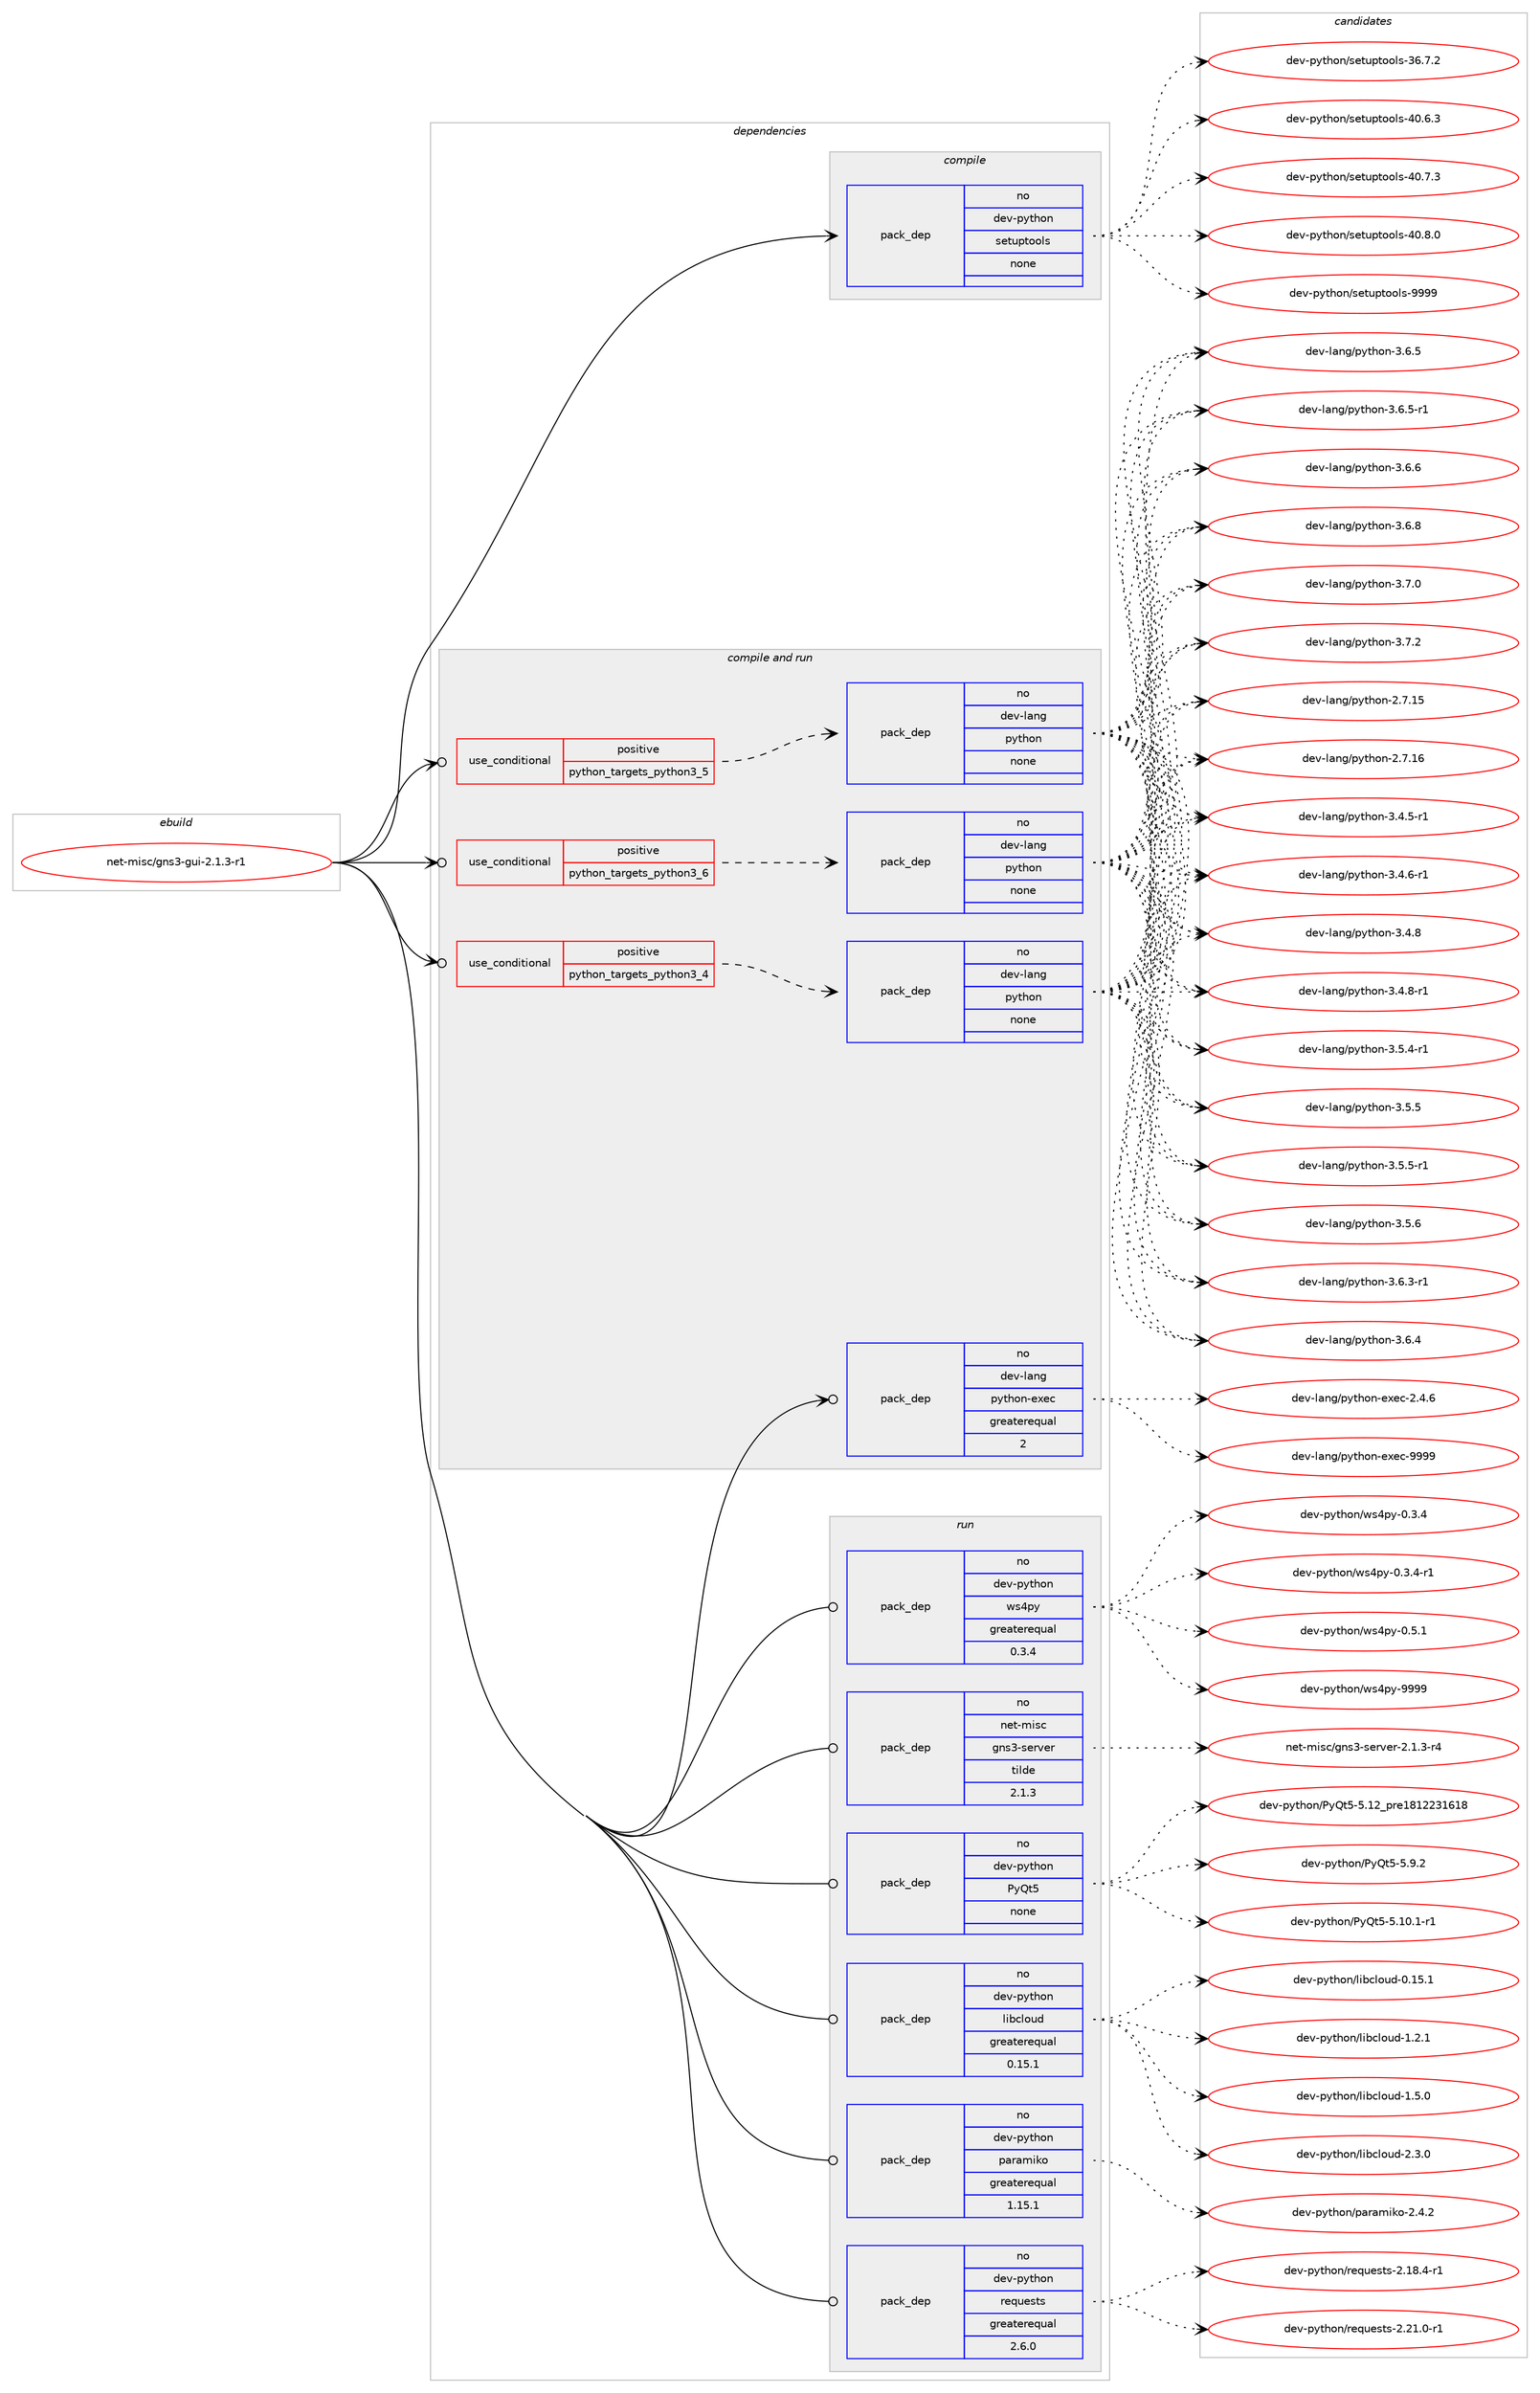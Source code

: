 digraph prolog {

# *************
# Graph options
# *************

newrank=true;
concentrate=true;
compound=true;
graph [rankdir=LR,fontname=Helvetica,fontsize=10,ranksep=1.5];#, ranksep=2.5, nodesep=0.2];
edge  [arrowhead=vee];
node  [fontname=Helvetica,fontsize=10];

# **********
# The ebuild
# **********

subgraph cluster_leftcol {
color=gray;
rank=same;
label=<<i>ebuild</i>>;
id [label="net-misc/gns3-gui-2.1.3-r1", color=red, width=4, href="../net-misc/gns3-gui-2.1.3-r1.svg"];
}

# ****************
# The dependencies
# ****************

subgraph cluster_midcol {
color=gray;
label=<<i>dependencies</i>>;
subgraph cluster_compile {
fillcolor="#eeeeee";
style=filled;
label=<<i>compile</i>>;
subgraph pack1192426 {
dependency1667890 [label=<<TABLE BORDER="0" CELLBORDER="1" CELLSPACING="0" CELLPADDING="4" WIDTH="220"><TR><TD ROWSPAN="6" CELLPADDING="30">pack_dep</TD></TR><TR><TD WIDTH="110">no</TD></TR><TR><TD>dev-python</TD></TR><TR><TD>setuptools</TD></TR><TR><TD>none</TD></TR><TR><TD></TD></TR></TABLE>>, shape=none, color=blue];
}
id:e -> dependency1667890:w [weight=20,style="solid",arrowhead="vee"];
}
subgraph cluster_compileandrun {
fillcolor="#eeeeee";
style=filled;
label=<<i>compile and run</i>>;
subgraph cond448349 {
dependency1667891 [label=<<TABLE BORDER="0" CELLBORDER="1" CELLSPACING="0" CELLPADDING="4"><TR><TD ROWSPAN="3" CELLPADDING="10">use_conditional</TD></TR><TR><TD>positive</TD></TR><TR><TD>python_targets_python3_4</TD></TR></TABLE>>, shape=none, color=red];
subgraph pack1192427 {
dependency1667892 [label=<<TABLE BORDER="0" CELLBORDER="1" CELLSPACING="0" CELLPADDING="4" WIDTH="220"><TR><TD ROWSPAN="6" CELLPADDING="30">pack_dep</TD></TR><TR><TD WIDTH="110">no</TD></TR><TR><TD>dev-lang</TD></TR><TR><TD>python</TD></TR><TR><TD>none</TD></TR><TR><TD></TD></TR></TABLE>>, shape=none, color=blue];
}
dependency1667891:e -> dependency1667892:w [weight=20,style="dashed",arrowhead="vee"];
}
id:e -> dependency1667891:w [weight=20,style="solid",arrowhead="odotvee"];
subgraph cond448350 {
dependency1667893 [label=<<TABLE BORDER="0" CELLBORDER="1" CELLSPACING="0" CELLPADDING="4"><TR><TD ROWSPAN="3" CELLPADDING="10">use_conditional</TD></TR><TR><TD>positive</TD></TR><TR><TD>python_targets_python3_5</TD></TR></TABLE>>, shape=none, color=red];
subgraph pack1192428 {
dependency1667894 [label=<<TABLE BORDER="0" CELLBORDER="1" CELLSPACING="0" CELLPADDING="4" WIDTH="220"><TR><TD ROWSPAN="6" CELLPADDING="30">pack_dep</TD></TR><TR><TD WIDTH="110">no</TD></TR><TR><TD>dev-lang</TD></TR><TR><TD>python</TD></TR><TR><TD>none</TD></TR><TR><TD></TD></TR></TABLE>>, shape=none, color=blue];
}
dependency1667893:e -> dependency1667894:w [weight=20,style="dashed",arrowhead="vee"];
}
id:e -> dependency1667893:w [weight=20,style="solid",arrowhead="odotvee"];
subgraph cond448351 {
dependency1667895 [label=<<TABLE BORDER="0" CELLBORDER="1" CELLSPACING="0" CELLPADDING="4"><TR><TD ROWSPAN="3" CELLPADDING="10">use_conditional</TD></TR><TR><TD>positive</TD></TR><TR><TD>python_targets_python3_6</TD></TR></TABLE>>, shape=none, color=red];
subgraph pack1192429 {
dependency1667896 [label=<<TABLE BORDER="0" CELLBORDER="1" CELLSPACING="0" CELLPADDING="4" WIDTH="220"><TR><TD ROWSPAN="6" CELLPADDING="30">pack_dep</TD></TR><TR><TD WIDTH="110">no</TD></TR><TR><TD>dev-lang</TD></TR><TR><TD>python</TD></TR><TR><TD>none</TD></TR><TR><TD></TD></TR></TABLE>>, shape=none, color=blue];
}
dependency1667895:e -> dependency1667896:w [weight=20,style="dashed",arrowhead="vee"];
}
id:e -> dependency1667895:w [weight=20,style="solid",arrowhead="odotvee"];
subgraph pack1192430 {
dependency1667897 [label=<<TABLE BORDER="0" CELLBORDER="1" CELLSPACING="0" CELLPADDING="4" WIDTH="220"><TR><TD ROWSPAN="6" CELLPADDING="30">pack_dep</TD></TR><TR><TD WIDTH="110">no</TD></TR><TR><TD>dev-lang</TD></TR><TR><TD>python-exec</TD></TR><TR><TD>greaterequal</TD></TR><TR><TD>2</TD></TR></TABLE>>, shape=none, color=blue];
}
id:e -> dependency1667897:w [weight=20,style="solid",arrowhead="odotvee"];
}
subgraph cluster_run {
fillcolor="#eeeeee";
style=filled;
label=<<i>run</i>>;
subgraph pack1192431 {
dependency1667898 [label=<<TABLE BORDER="0" CELLBORDER="1" CELLSPACING="0" CELLPADDING="4" WIDTH="220"><TR><TD ROWSPAN="6" CELLPADDING="30">pack_dep</TD></TR><TR><TD WIDTH="110">no</TD></TR><TR><TD>dev-python</TD></TR><TR><TD>PyQt5</TD></TR><TR><TD>none</TD></TR><TR><TD></TD></TR></TABLE>>, shape=none, color=blue];
}
id:e -> dependency1667898:w [weight=20,style="solid",arrowhead="odot"];
subgraph pack1192432 {
dependency1667899 [label=<<TABLE BORDER="0" CELLBORDER="1" CELLSPACING="0" CELLPADDING="4" WIDTH="220"><TR><TD ROWSPAN="6" CELLPADDING="30">pack_dep</TD></TR><TR><TD WIDTH="110">no</TD></TR><TR><TD>dev-python</TD></TR><TR><TD>libcloud</TD></TR><TR><TD>greaterequal</TD></TR><TR><TD>0.15.1</TD></TR></TABLE>>, shape=none, color=blue];
}
id:e -> dependency1667899:w [weight=20,style="solid",arrowhead="odot"];
subgraph pack1192433 {
dependency1667900 [label=<<TABLE BORDER="0" CELLBORDER="1" CELLSPACING="0" CELLPADDING="4" WIDTH="220"><TR><TD ROWSPAN="6" CELLPADDING="30">pack_dep</TD></TR><TR><TD WIDTH="110">no</TD></TR><TR><TD>dev-python</TD></TR><TR><TD>paramiko</TD></TR><TR><TD>greaterequal</TD></TR><TR><TD>1.15.1</TD></TR></TABLE>>, shape=none, color=blue];
}
id:e -> dependency1667900:w [weight=20,style="solid",arrowhead="odot"];
subgraph pack1192434 {
dependency1667901 [label=<<TABLE BORDER="0" CELLBORDER="1" CELLSPACING="0" CELLPADDING="4" WIDTH="220"><TR><TD ROWSPAN="6" CELLPADDING="30">pack_dep</TD></TR><TR><TD WIDTH="110">no</TD></TR><TR><TD>dev-python</TD></TR><TR><TD>requests</TD></TR><TR><TD>greaterequal</TD></TR><TR><TD>2.6.0</TD></TR></TABLE>>, shape=none, color=blue];
}
id:e -> dependency1667901:w [weight=20,style="solid",arrowhead="odot"];
subgraph pack1192435 {
dependency1667902 [label=<<TABLE BORDER="0" CELLBORDER="1" CELLSPACING="0" CELLPADDING="4" WIDTH="220"><TR><TD ROWSPAN="6" CELLPADDING="30">pack_dep</TD></TR><TR><TD WIDTH="110">no</TD></TR><TR><TD>dev-python</TD></TR><TR><TD>ws4py</TD></TR><TR><TD>greaterequal</TD></TR><TR><TD>0.3.4</TD></TR></TABLE>>, shape=none, color=blue];
}
id:e -> dependency1667902:w [weight=20,style="solid",arrowhead="odot"];
subgraph pack1192436 {
dependency1667903 [label=<<TABLE BORDER="0" CELLBORDER="1" CELLSPACING="0" CELLPADDING="4" WIDTH="220"><TR><TD ROWSPAN="6" CELLPADDING="30">pack_dep</TD></TR><TR><TD WIDTH="110">no</TD></TR><TR><TD>net-misc</TD></TR><TR><TD>gns3-server</TD></TR><TR><TD>tilde</TD></TR><TR><TD>2.1.3</TD></TR></TABLE>>, shape=none, color=blue];
}
id:e -> dependency1667903:w [weight=20,style="solid",arrowhead="odot"];
}
}

# **************
# The candidates
# **************

subgraph cluster_choices {
rank=same;
color=gray;
label=<<i>candidates</i>>;

subgraph choice1192426 {
color=black;
nodesep=1;
choice100101118451121211161041111104711510111611711211611111110811545515446554650 [label="dev-python/setuptools-36.7.2", color=red, width=4,href="../dev-python/setuptools-36.7.2.svg"];
choice100101118451121211161041111104711510111611711211611111110811545524846544651 [label="dev-python/setuptools-40.6.3", color=red, width=4,href="../dev-python/setuptools-40.6.3.svg"];
choice100101118451121211161041111104711510111611711211611111110811545524846554651 [label="dev-python/setuptools-40.7.3", color=red, width=4,href="../dev-python/setuptools-40.7.3.svg"];
choice100101118451121211161041111104711510111611711211611111110811545524846564648 [label="dev-python/setuptools-40.8.0", color=red, width=4,href="../dev-python/setuptools-40.8.0.svg"];
choice10010111845112121116104111110471151011161171121161111111081154557575757 [label="dev-python/setuptools-9999", color=red, width=4,href="../dev-python/setuptools-9999.svg"];
dependency1667890:e -> choice100101118451121211161041111104711510111611711211611111110811545515446554650:w [style=dotted,weight="100"];
dependency1667890:e -> choice100101118451121211161041111104711510111611711211611111110811545524846544651:w [style=dotted,weight="100"];
dependency1667890:e -> choice100101118451121211161041111104711510111611711211611111110811545524846554651:w [style=dotted,weight="100"];
dependency1667890:e -> choice100101118451121211161041111104711510111611711211611111110811545524846564648:w [style=dotted,weight="100"];
dependency1667890:e -> choice10010111845112121116104111110471151011161171121161111111081154557575757:w [style=dotted,weight="100"];
}
subgraph choice1192427 {
color=black;
nodesep=1;
choice10010111845108971101034711212111610411111045504655464953 [label="dev-lang/python-2.7.15", color=red, width=4,href="../dev-lang/python-2.7.15.svg"];
choice10010111845108971101034711212111610411111045504655464954 [label="dev-lang/python-2.7.16", color=red, width=4,href="../dev-lang/python-2.7.16.svg"];
choice1001011184510897110103471121211161041111104551465246534511449 [label="dev-lang/python-3.4.5-r1", color=red, width=4,href="../dev-lang/python-3.4.5-r1.svg"];
choice1001011184510897110103471121211161041111104551465246544511449 [label="dev-lang/python-3.4.6-r1", color=red, width=4,href="../dev-lang/python-3.4.6-r1.svg"];
choice100101118451089711010347112121116104111110455146524656 [label="dev-lang/python-3.4.8", color=red, width=4,href="../dev-lang/python-3.4.8.svg"];
choice1001011184510897110103471121211161041111104551465246564511449 [label="dev-lang/python-3.4.8-r1", color=red, width=4,href="../dev-lang/python-3.4.8-r1.svg"];
choice1001011184510897110103471121211161041111104551465346524511449 [label="dev-lang/python-3.5.4-r1", color=red, width=4,href="../dev-lang/python-3.5.4-r1.svg"];
choice100101118451089711010347112121116104111110455146534653 [label="dev-lang/python-3.5.5", color=red, width=4,href="../dev-lang/python-3.5.5.svg"];
choice1001011184510897110103471121211161041111104551465346534511449 [label="dev-lang/python-3.5.5-r1", color=red, width=4,href="../dev-lang/python-3.5.5-r1.svg"];
choice100101118451089711010347112121116104111110455146534654 [label="dev-lang/python-3.5.6", color=red, width=4,href="../dev-lang/python-3.5.6.svg"];
choice1001011184510897110103471121211161041111104551465446514511449 [label="dev-lang/python-3.6.3-r1", color=red, width=4,href="../dev-lang/python-3.6.3-r1.svg"];
choice100101118451089711010347112121116104111110455146544652 [label="dev-lang/python-3.6.4", color=red, width=4,href="../dev-lang/python-3.6.4.svg"];
choice100101118451089711010347112121116104111110455146544653 [label="dev-lang/python-3.6.5", color=red, width=4,href="../dev-lang/python-3.6.5.svg"];
choice1001011184510897110103471121211161041111104551465446534511449 [label="dev-lang/python-3.6.5-r1", color=red, width=4,href="../dev-lang/python-3.6.5-r1.svg"];
choice100101118451089711010347112121116104111110455146544654 [label="dev-lang/python-3.6.6", color=red, width=4,href="../dev-lang/python-3.6.6.svg"];
choice100101118451089711010347112121116104111110455146544656 [label="dev-lang/python-3.6.8", color=red, width=4,href="../dev-lang/python-3.6.8.svg"];
choice100101118451089711010347112121116104111110455146554648 [label="dev-lang/python-3.7.0", color=red, width=4,href="../dev-lang/python-3.7.0.svg"];
choice100101118451089711010347112121116104111110455146554650 [label="dev-lang/python-3.7.2", color=red, width=4,href="../dev-lang/python-3.7.2.svg"];
dependency1667892:e -> choice10010111845108971101034711212111610411111045504655464953:w [style=dotted,weight="100"];
dependency1667892:e -> choice10010111845108971101034711212111610411111045504655464954:w [style=dotted,weight="100"];
dependency1667892:e -> choice1001011184510897110103471121211161041111104551465246534511449:w [style=dotted,weight="100"];
dependency1667892:e -> choice1001011184510897110103471121211161041111104551465246544511449:w [style=dotted,weight="100"];
dependency1667892:e -> choice100101118451089711010347112121116104111110455146524656:w [style=dotted,weight="100"];
dependency1667892:e -> choice1001011184510897110103471121211161041111104551465246564511449:w [style=dotted,weight="100"];
dependency1667892:e -> choice1001011184510897110103471121211161041111104551465346524511449:w [style=dotted,weight="100"];
dependency1667892:e -> choice100101118451089711010347112121116104111110455146534653:w [style=dotted,weight="100"];
dependency1667892:e -> choice1001011184510897110103471121211161041111104551465346534511449:w [style=dotted,weight="100"];
dependency1667892:e -> choice100101118451089711010347112121116104111110455146534654:w [style=dotted,weight="100"];
dependency1667892:e -> choice1001011184510897110103471121211161041111104551465446514511449:w [style=dotted,weight="100"];
dependency1667892:e -> choice100101118451089711010347112121116104111110455146544652:w [style=dotted,weight="100"];
dependency1667892:e -> choice100101118451089711010347112121116104111110455146544653:w [style=dotted,weight="100"];
dependency1667892:e -> choice1001011184510897110103471121211161041111104551465446534511449:w [style=dotted,weight="100"];
dependency1667892:e -> choice100101118451089711010347112121116104111110455146544654:w [style=dotted,weight="100"];
dependency1667892:e -> choice100101118451089711010347112121116104111110455146544656:w [style=dotted,weight="100"];
dependency1667892:e -> choice100101118451089711010347112121116104111110455146554648:w [style=dotted,weight="100"];
dependency1667892:e -> choice100101118451089711010347112121116104111110455146554650:w [style=dotted,weight="100"];
}
subgraph choice1192428 {
color=black;
nodesep=1;
choice10010111845108971101034711212111610411111045504655464953 [label="dev-lang/python-2.7.15", color=red, width=4,href="../dev-lang/python-2.7.15.svg"];
choice10010111845108971101034711212111610411111045504655464954 [label="dev-lang/python-2.7.16", color=red, width=4,href="../dev-lang/python-2.7.16.svg"];
choice1001011184510897110103471121211161041111104551465246534511449 [label="dev-lang/python-3.4.5-r1", color=red, width=4,href="../dev-lang/python-3.4.5-r1.svg"];
choice1001011184510897110103471121211161041111104551465246544511449 [label="dev-lang/python-3.4.6-r1", color=red, width=4,href="../dev-lang/python-3.4.6-r1.svg"];
choice100101118451089711010347112121116104111110455146524656 [label="dev-lang/python-3.4.8", color=red, width=4,href="../dev-lang/python-3.4.8.svg"];
choice1001011184510897110103471121211161041111104551465246564511449 [label="dev-lang/python-3.4.8-r1", color=red, width=4,href="../dev-lang/python-3.4.8-r1.svg"];
choice1001011184510897110103471121211161041111104551465346524511449 [label="dev-lang/python-3.5.4-r1", color=red, width=4,href="../dev-lang/python-3.5.4-r1.svg"];
choice100101118451089711010347112121116104111110455146534653 [label="dev-lang/python-3.5.5", color=red, width=4,href="../dev-lang/python-3.5.5.svg"];
choice1001011184510897110103471121211161041111104551465346534511449 [label="dev-lang/python-3.5.5-r1", color=red, width=4,href="../dev-lang/python-3.5.5-r1.svg"];
choice100101118451089711010347112121116104111110455146534654 [label="dev-lang/python-3.5.6", color=red, width=4,href="../dev-lang/python-3.5.6.svg"];
choice1001011184510897110103471121211161041111104551465446514511449 [label="dev-lang/python-3.6.3-r1", color=red, width=4,href="../dev-lang/python-3.6.3-r1.svg"];
choice100101118451089711010347112121116104111110455146544652 [label="dev-lang/python-3.6.4", color=red, width=4,href="../dev-lang/python-3.6.4.svg"];
choice100101118451089711010347112121116104111110455146544653 [label="dev-lang/python-3.6.5", color=red, width=4,href="../dev-lang/python-3.6.5.svg"];
choice1001011184510897110103471121211161041111104551465446534511449 [label="dev-lang/python-3.6.5-r1", color=red, width=4,href="../dev-lang/python-3.6.5-r1.svg"];
choice100101118451089711010347112121116104111110455146544654 [label="dev-lang/python-3.6.6", color=red, width=4,href="../dev-lang/python-3.6.6.svg"];
choice100101118451089711010347112121116104111110455146544656 [label="dev-lang/python-3.6.8", color=red, width=4,href="../dev-lang/python-3.6.8.svg"];
choice100101118451089711010347112121116104111110455146554648 [label="dev-lang/python-3.7.0", color=red, width=4,href="../dev-lang/python-3.7.0.svg"];
choice100101118451089711010347112121116104111110455146554650 [label="dev-lang/python-3.7.2", color=red, width=4,href="../dev-lang/python-3.7.2.svg"];
dependency1667894:e -> choice10010111845108971101034711212111610411111045504655464953:w [style=dotted,weight="100"];
dependency1667894:e -> choice10010111845108971101034711212111610411111045504655464954:w [style=dotted,weight="100"];
dependency1667894:e -> choice1001011184510897110103471121211161041111104551465246534511449:w [style=dotted,weight="100"];
dependency1667894:e -> choice1001011184510897110103471121211161041111104551465246544511449:w [style=dotted,weight="100"];
dependency1667894:e -> choice100101118451089711010347112121116104111110455146524656:w [style=dotted,weight="100"];
dependency1667894:e -> choice1001011184510897110103471121211161041111104551465246564511449:w [style=dotted,weight="100"];
dependency1667894:e -> choice1001011184510897110103471121211161041111104551465346524511449:w [style=dotted,weight="100"];
dependency1667894:e -> choice100101118451089711010347112121116104111110455146534653:w [style=dotted,weight="100"];
dependency1667894:e -> choice1001011184510897110103471121211161041111104551465346534511449:w [style=dotted,weight="100"];
dependency1667894:e -> choice100101118451089711010347112121116104111110455146534654:w [style=dotted,weight="100"];
dependency1667894:e -> choice1001011184510897110103471121211161041111104551465446514511449:w [style=dotted,weight="100"];
dependency1667894:e -> choice100101118451089711010347112121116104111110455146544652:w [style=dotted,weight="100"];
dependency1667894:e -> choice100101118451089711010347112121116104111110455146544653:w [style=dotted,weight="100"];
dependency1667894:e -> choice1001011184510897110103471121211161041111104551465446534511449:w [style=dotted,weight="100"];
dependency1667894:e -> choice100101118451089711010347112121116104111110455146544654:w [style=dotted,weight="100"];
dependency1667894:e -> choice100101118451089711010347112121116104111110455146544656:w [style=dotted,weight="100"];
dependency1667894:e -> choice100101118451089711010347112121116104111110455146554648:w [style=dotted,weight="100"];
dependency1667894:e -> choice100101118451089711010347112121116104111110455146554650:w [style=dotted,weight="100"];
}
subgraph choice1192429 {
color=black;
nodesep=1;
choice10010111845108971101034711212111610411111045504655464953 [label="dev-lang/python-2.7.15", color=red, width=4,href="../dev-lang/python-2.7.15.svg"];
choice10010111845108971101034711212111610411111045504655464954 [label="dev-lang/python-2.7.16", color=red, width=4,href="../dev-lang/python-2.7.16.svg"];
choice1001011184510897110103471121211161041111104551465246534511449 [label="dev-lang/python-3.4.5-r1", color=red, width=4,href="../dev-lang/python-3.4.5-r1.svg"];
choice1001011184510897110103471121211161041111104551465246544511449 [label="dev-lang/python-3.4.6-r1", color=red, width=4,href="../dev-lang/python-3.4.6-r1.svg"];
choice100101118451089711010347112121116104111110455146524656 [label="dev-lang/python-3.4.8", color=red, width=4,href="../dev-lang/python-3.4.8.svg"];
choice1001011184510897110103471121211161041111104551465246564511449 [label="dev-lang/python-3.4.8-r1", color=red, width=4,href="../dev-lang/python-3.4.8-r1.svg"];
choice1001011184510897110103471121211161041111104551465346524511449 [label="dev-lang/python-3.5.4-r1", color=red, width=4,href="../dev-lang/python-3.5.4-r1.svg"];
choice100101118451089711010347112121116104111110455146534653 [label="dev-lang/python-3.5.5", color=red, width=4,href="../dev-lang/python-3.5.5.svg"];
choice1001011184510897110103471121211161041111104551465346534511449 [label="dev-lang/python-3.5.5-r1", color=red, width=4,href="../dev-lang/python-3.5.5-r1.svg"];
choice100101118451089711010347112121116104111110455146534654 [label="dev-lang/python-3.5.6", color=red, width=4,href="../dev-lang/python-3.5.6.svg"];
choice1001011184510897110103471121211161041111104551465446514511449 [label="dev-lang/python-3.6.3-r1", color=red, width=4,href="../dev-lang/python-3.6.3-r1.svg"];
choice100101118451089711010347112121116104111110455146544652 [label="dev-lang/python-3.6.4", color=red, width=4,href="../dev-lang/python-3.6.4.svg"];
choice100101118451089711010347112121116104111110455146544653 [label="dev-lang/python-3.6.5", color=red, width=4,href="../dev-lang/python-3.6.5.svg"];
choice1001011184510897110103471121211161041111104551465446534511449 [label="dev-lang/python-3.6.5-r1", color=red, width=4,href="../dev-lang/python-3.6.5-r1.svg"];
choice100101118451089711010347112121116104111110455146544654 [label="dev-lang/python-3.6.6", color=red, width=4,href="../dev-lang/python-3.6.6.svg"];
choice100101118451089711010347112121116104111110455146544656 [label="dev-lang/python-3.6.8", color=red, width=4,href="../dev-lang/python-3.6.8.svg"];
choice100101118451089711010347112121116104111110455146554648 [label="dev-lang/python-3.7.0", color=red, width=4,href="../dev-lang/python-3.7.0.svg"];
choice100101118451089711010347112121116104111110455146554650 [label="dev-lang/python-3.7.2", color=red, width=4,href="../dev-lang/python-3.7.2.svg"];
dependency1667896:e -> choice10010111845108971101034711212111610411111045504655464953:w [style=dotted,weight="100"];
dependency1667896:e -> choice10010111845108971101034711212111610411111045504655464954:w [style=dotted,weight="100"];
dependency1667896:e -> choice1001011184510897110103471121211161041111104551465246534511449:w [style=dotted,weight="100"];
dependency1667896:e -> choice1001011184510897110103471121211161041111104551465246544511449:w [style=dotted,weight="100"];
dependency1667896:e -> choice100101118451089711010347112121116104111110455146524656:w [style=dotted,weight="100"];
dependency1667896:e -> choice1001011184510897110103471121211161041111104551465246564511449:w [style=dotted,weight="100"];
dependency1667896:e -> choice1001011184510897110103471121211161041111104551465346524511449:w [style=dotted,weight="100"];
dependency1667896:e -> choice100101118451089711010347112121116104111110455146534653:w [style=dotted,weight="100"];
dependency1667896:e -> choice1001011184510897110103471121211161041111104551465346534511449:w [style=dotted,weight="100"];
dependency1667896:e -> choice100101118451089711010347112121116104111110455146534654:w [style=dotted,weight="100"];
dependency1667896:e -> choice1001011184510897110103471121211161041111104551465446514511449:w [style=dotted,weight="100"];
dependency1667896:e -> choice100101118451089711010347112121116104111110455146544652:w [style=dotted,weight="100"];
dependency1667896:e -> choice100101118451089711010347112121116104111110455146544653:w [style=dotted,weight="100"];
dependency1667896:e -> choice1001011184510897110103471121211161041111104551465446534511449:w [style=dotted,weight="100"];
dependency1667896:e -> choice100101118451089711010347112121116104111110455146544654:w [style=dotted,weight="100"];
dependency1667896:e -> choice100101118451089711010347112121116104111110455146544656:w [style=dotted,weight="100"];
dependency1667896:e -> choice100101118451089711010347112121116104111110455146554648:w [style=dotted,weight="100"];
dependency1667896:e -> choice100101118451089711010347112121116104111110455146554650:w [style=dotted,weight="100"];
}
subgraph choice1192430 {
color=black;
nodesep=1;
choice1001011184510897110103471121211161041111104510112010199455046524654 [label="dev-lang/python-exec-2.4.6", color=red, width=4,href="../dev-lang/python-exec-2.4.6.svg"];
choice10010111845108971101034711212111610411111045101120101994557575757 [label="dev-lang/python-exec-9999", color=red, width=4,href="../dev-lang/python-exec-9999.svg"];
dependency1667897:e -> choice1001011184510897110103471121211161041111104510112010199455046524654:w [style=dotted,weight="100"];
dependency1667897:e -> choice10010111845108971101034711212111610411111045101120101994557575757:w [style=dotted,weight="100"];
}
subgraph choice1192431 {
color=black;
nodesep=1;
choice1001011184511212111610411111047801218111653455346494846494511449 [label="dev-python/PyQt5-5.10.1-r1", color=red, width=4,href="../dev-python/PyQt5-5.10.1-r1.svg"];
choice100101118451121211161041111104780121811165345534649509511211410149564950505149544956 [label="dev-python/PyQt5-5.12_pre1812231618", color=red, width=4,href="../dev-python/PyQt5-5.12_pre1812231618.svg"];
choice1001011184511212111610411111047801218111653455346574650 [label="dev-python/PyQt5-5.9.2", color=red, width=4,href="../dev-python/PyQt5-5.9.2.svg"];
dependency1667898:e -> choice1001011184511212111610411111047801218111653455346494846494511449:w [style=dotted,weight="100"];
dependency1667898:e -> choice100101118451121211161041111104780121811165345534649509511211410149564950505149544956:w [style=dotted,weight="100"];
dependency1667898:e -> choice1001011184511212111610411111047801218111653455346574650:w [style=dotted,weight="100"];
}
subgraph choice1192432 {
color=black;
nodesep=1;
choice1001011184511212111610411111047108105989910811111710045484649534649 [label="dev-python/libcloud-0.15.1", color=red, width=4,href="../dev-python/libcloud-0.15.1.svg"];
choice10010111845112121116104111110471081059899108111117100454946504649 [label="dev-python/libcloud-1.2.1", color=red, width=4,href="../dev-python/libcloud-1.2.1.svg"];
choice10010111845112121116104111110471081059899108111117100454946534648 [label="dev-python/libcloud-1.5.0", color=red, width=4,href="../dev-python/libcloud-1.5.0.svg"];
choice10010111845112121116104111110471081059899108111117100455046514648 [label="dev-python/libcloud-2.3.0", color=red, width=4,href="../dev-python/libcloud-2.3.0.svg"];
dependency1667899:e -> choice1001011184511212111610411111047108105989910811111710045484649534649:w [style=dotted,weight="100"];
dependency1667899:e -> choice10010111845112121116104111110471081059899108111117100454946504649:w [style=dotted,weight="100"];
dependency1667899:e -> choice10010111845112121116104111110471081059899108111117100454946534648:w [style=dotted,weight="100"];
dependency1667899:e -> choice10010111845112121116104111110471081059899108111117100455046514648:w [style=dotted,weight="100"];
}
subgraph choice1192433 {
color=black;
nodesep=1;
choice10010111845112121116104111110471129711497109105107111455046524650 [label="dev-python/paramiko-2.4.2", color=red, width=4,href="../dev-python/paramiko-2.4.2.svg"];
dependency1667900:e -> choice10010111845112121116104111110471129711497109105107111455046524650:w [style=dotted,weight="100"];
}
subgraph choice1192434 {
color=black;
nodesep=1;
choice1001011184511212111610411111047114101113117101115116115455046495646524511449 [label="dev-python/requests-2.18.4-r1", color=red, width=4,href="../dev-python/requests-2.18.4-r1.svg"];
choice1001011184511212111610411111047114101113117101115116115455046504946484511449 [label="dev-python/requests-2.21.0-r1", color=red, width=4,href="../dev-python/requests-2.21.0-r1.svg"];
dependency1667901:e -> choice1001011184511212111610411111047114101113117101115116115455046495646524511449:w [style=dotted,weight="100"];
dependency1667901:e -> choice1001011184511212111610411111047114101113117101115116115455046504946484511449:w [style=dotted,weight="100"];
}
subgraph choice1192435 {
color=black;
nodesep=1;
choice100101118451121211161041111104711911552112121454846514652 [label="dev-python/ws4py-0.3.4", color=red, width=4,href="../dev-python/ws4py-0.3.4.svg"];
choice1001011184511212111610411111047119115521121214548465146524511449 [label="dev-python/ws4py-0.3.4-r1", color=red, width=4,href="../dev-python/ws4py-0.3.4-r1.svg"];
choice100101118451121211161041111104711911552112121454846534649 [label="dev-python/ws4py-0.5.1", color=red, width=4,href="../dev-python/ws4py-0.5.1.svg"];
choice1001011184511212111610411111047119115521121214557575757 [label="dev-python/ws4py-9999", color=red, width=4,href="../dev-python/ws4py-9999.svg"];
dependency1667902:e -> choice100101118451121211161041111104711911552112121454846514652:w [style=dotted,weight="100"];
dependency1667902:e -> choice1001011184511212111610411111047119115521121214548465146524511449:w [style=dotted,weight="100"];
dependency1667902:e -> choice100101118451121211161041111104711911552112121454846534649:w [style=dotted,weight="100"];
dependency1667902:e -> choice1001011184511212111610411111047119115521121214557575757:w [style=dotted,weight="100"];
}
subgraph choice1192436 {
color=black;
nodesep=1;
choice11010111645109105115994710311011551451151011141181011144550464946514511452 [label="net-misc/gns3-server-2.1.3-r4", color=red, width=4,href="../net-misc/gns3-server-2.1.3-r4.svg"];
dependency1667903:e -> choice11010111645109105115994710311011551451151011141181011144550464946514511452:w [style=dotted,weight="100"];
}
}

}
